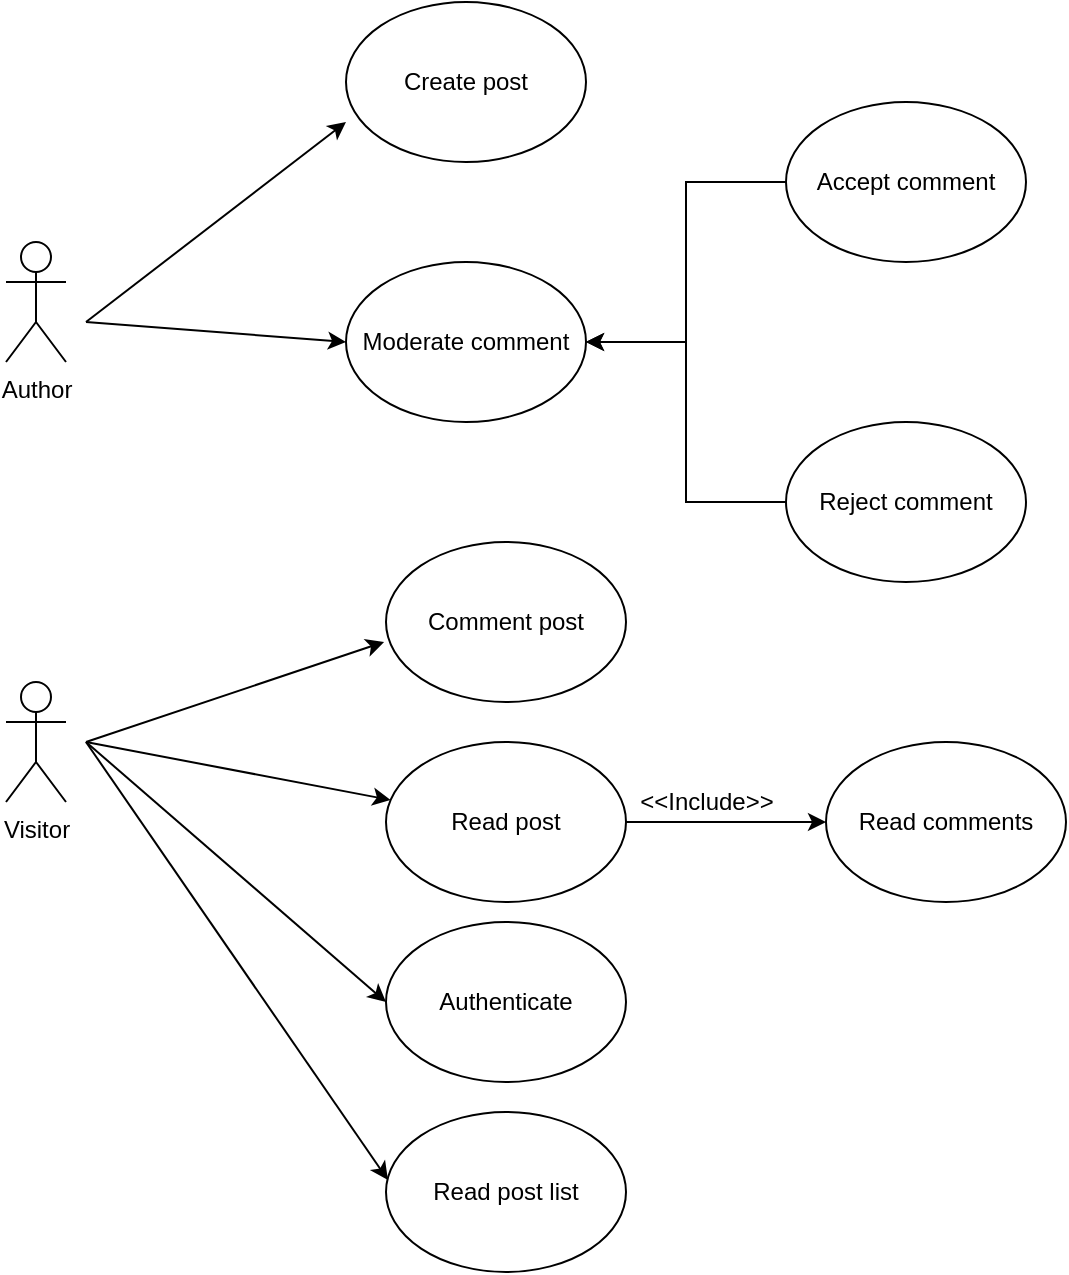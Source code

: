 <mxfile version="15.3.7" type="device"><diagram id="k-f1jIcmsBqSz-PO9f2f" name="Page-1"><mxGraphModel dx="1086" dy="806" grid="1" gridSize="10" guides="1" tooltips="1" connect="1" arrows="1" fold="1" page="1" pageScale="1" pageWidth="827" pageHeight="1169" math="0" shadow="0"><root><mxCell id="0"/><mxCell id="1" parent="0"/><mxCell id="wN6tG0fScyt2ZgTbs0Of-1" value="Author" style="shape=umlActor;verticalLabelPosition=bottom;verticalAlign=top;html=1;outlineConnect=0;" parent="1" vertex="1"><mxGeometry x="50" y="150" width="30" height="60" as="geometry"/></mxCell><mxCell id="wN6tG0fScyt2ZgTbs0Of-2" value="Visitor" style="shape=umlActor;verticalLabelPosition=bottom;verticalAlign=top;html=1;outlineConnect=0;" parent="1" vertex="1"><mxGeometry x="50" y="370" width="30" height="60" as="geometry"/></mxCell><mxCell id="wN6tG0fScyt2ZgTbs0Of-3" value="Create post" style="ellipse;whiteSpace=wrap;html=1;" parent="1" vertex="1"><mxGeometry x="220" y="30" width="120" height="80" as="geometry"/></mxCell><mxCell id="wN6tG0fScyt2ZgTbs0Of-4" value="Moderate comment" style="ellipse;whiteSpace=wrap;html=1;" parent="1" vertex="1"><mxGeometry x="220" y="160" width="120" height="80" as="geometry"/></mxCell><mxCell id="wN6tG0fScyt2ZgTbs0Of-11" style="edgeStyle=orthogonalEdgeStyle;rounded=0;orthogonalLoop=1;jettySize=auto;html=1;" parent="1" source="wN6tG0fScyt2ZgTbs0Of-5" target="wN6tG0fScyt2ZgTbs0Of-4" edge="1"><mxGeometry relative="1" as="geometry"/></mxCell><mxCell id="wN6tG0fScyt2ZgTbs0Of-5" value="Reject comment" style="ellipse;whiteSpace=wrap;html=1;" parent="1" vertex="1"><mxGeometry x="440" y="240" width="120" height="80" as="geometry"/></mxCell><mxCell id="wN6tG0fScyt2ZgTbs0Of-10" style="edgeStyle=orthogonalEdgeStyle;rounded=0;orthogonalLoop=1;jettySize=auto;html=1;" parent="1" source="wN6tG0fScyt2ZgTbs0Of-6" target="wN6tG0fScyt2ZgTbs0Of-4" edge="1"><mxGeometry relative="1" as="geometry"/></mxCell><mxCell id="wN6tG0fScyt2ZgTbs0Of-6" value="Accept comment" style="ellipse;whiteSpace=wrap;html=1;" parent="1" vertex="1"><mxGeometry x="440" y="80" width="120" height="80" as="geometry"/></mxCell><mxCell id="wN6tG0fScyt2ZgTbs0Of-7" value="" style="endArrow=classic;html=1;entryX=0;entryY=0.5;entryDx=0;entryDy=0;" parent="1" target="wN6tG0fScyt2ZgTbs0Of-4" edge="1"><mxGeometry width="50" height="50" relative="1" as="geometry"><mxPoint x="90" y="190" as="sourcePoint"/><mxPoint x="330" y="390" as="targetPoint"/></mxGeometry></mxCell><mxCell id="wN6tG0fScyt2ZgTbs0Of-14" value="" style="endArrow=classic;html=1;" parent="1" edge="1"><mxGeometry width="50" height="50" relative="1" as="geometry"><mxPoint x="90" y="190" as="sourcePoint"/><mxPoint x="220" y="90" as="targetPoint"/><Array as="points"/></mxGeometry></mxCell><mxCell id="wN6tG0fScyt2ZgTbs0Of-16" value="Comment post" style="ellipse;whiteSpace=wrap;html=1;" parent="1" vertex="1"><mxGeometry x="240" y="300" width="120" height="80" as="geometry"/></mxCell><mxCell id="wN6tG0fScyt2ZgTbs0Of-17" value="Read post" style="ellipse;whiteSpace=wrap;html=1;" parent="1" vertex="1"><mxGeometry x="240" y="400" width="120" height="80" as="geometry"/></mxCell><mxCell id="wN6tG0fScyt2ZgTbs0Of-18" value="" style="endArrow=classic;html=1;entryX=0;entryY=0.5;entryDx=0;entryDy=0;" parent="1" target="wN6tG0fScyt2ZgTbs0Of-20" edge="1"><mxGeometry width="50" height="50" relative="1" as="geometry"><mxPoint x="90" y="400" as="sourcePoint"/><mxPoint x="320" y="370" as="targetPoint"/></mxGeometry></mxCell><mxCell id="wN6tG0fScyt2ZgTbs0Of-19" value="" style="endArrow=classic;html=1;" parent="1" target="wN6tG0fScyt2ZgTbs0Of-17" edge="1"><mxGeometry width="50" height="50" relative="1" as="geometry"><mxPoint x="90" y="400" as="sourcePoint"/><mxPoint x="240" y="460" as="targetPoint"/></mxGeometry></mxCell><mxCell id="wN6tG0fScyt2ZgTbs0Of-20" value="Authenticate" style="ellipse;whiteSpace=wrap;html=1;" parent="1" vertex="1"><mxGeometry x="240" y="490" width="120" height="80" as="geometry"/></mxCell><mxCell id="wN6tG0fScyt2ZgTbs0Of-22" value="" style="endArrow=classic;html=1;entryX=-0.008;entryY=0.625;entryDx=0;entryDy=0;entryPerimeter=0;" parent="1" target="wN6tG0fScyt2ZgTbs0Of-16" edge="1"><mxGeometry width="50" height="50" relative="1" as="geometry"><mxPoint x="90" y="400" as="sourcePoint"/><mxPoint x="320" y="370" as="targetPoint"/></mxGeometry></mxCell><mxCell id="wN6tG0fScyt2ZgTbs0Of-23" value="Read post list" style="ellipse;whiteSpace=wrap;html=1;" parent="1" vertex="1"><mxGeometry x="240" y="585" width="120" height="80" as="geometry"/></mxCell><mxCell id="wN6tG0fScyt2ZgTbs0Of-24" value="" style="endArrow=classic;html=1;entryX=0.008;entryY=0.425;entryDx=0;entryDy=0;entryPerimeter=0;" parent="1" target="wN6tG0fScyt2ZgTbs0Of-23" edge="1"><mxGeometry width="50" height="50" relative="1" as="geometry"><mxPoint x="90" y="400" as="sourcePoint"/><mxPoint x="320" y="370" as="targetPoint"/></mxGeometry></mxCell><mxCell id="wN6tG0fScyt2ZgTbs0Of-25" value="Read comments" style="ellipse;whiteSpace=wrap;html=1;" parent="1" vertex="1"><mxGeometry x="460" y="400" width="120" height="80" as="geometry"/></mxCell><mxCell id="wN6tG0fScyt2ZgTbs0Of-26" value="" style="endArrow=classic;html=1;exitX=1;exitY=0.5;exitDx=0;exitDy=0;entryX=0;entryY=0.5;entryDx=0;entryDy=0;" parent="1" source="wN6tG0fScyt2ZgTbs0Of-17" target="wN6tG0fScyt2ZgTbs0Of-25" edge="1"><mxGeometry width="50" height="50" relative="1" as="geometry"><mxPoint x="270" y="420" as="sourcePoint"/><mxPoint x="320" y="370" as="targetPoint"/></mxGeometry></mxCell><mxCell id="wN6tG0fScyt2ZgTbs0Of-27" value="&amp;lt;&amp;lt;Include&amp;gt;&amp;gt;" style="text;html=1;align=center;verticalAlign=middle;resizable=0;points=[];autosize=1;strokeColor=none;fillColor=none;" parent="1" vertex="1"><mxGeometry x="360" y="420" width="80" height="20" as="geometry"/></mxCell></root></mxGraphModel></diagram></mxfile>